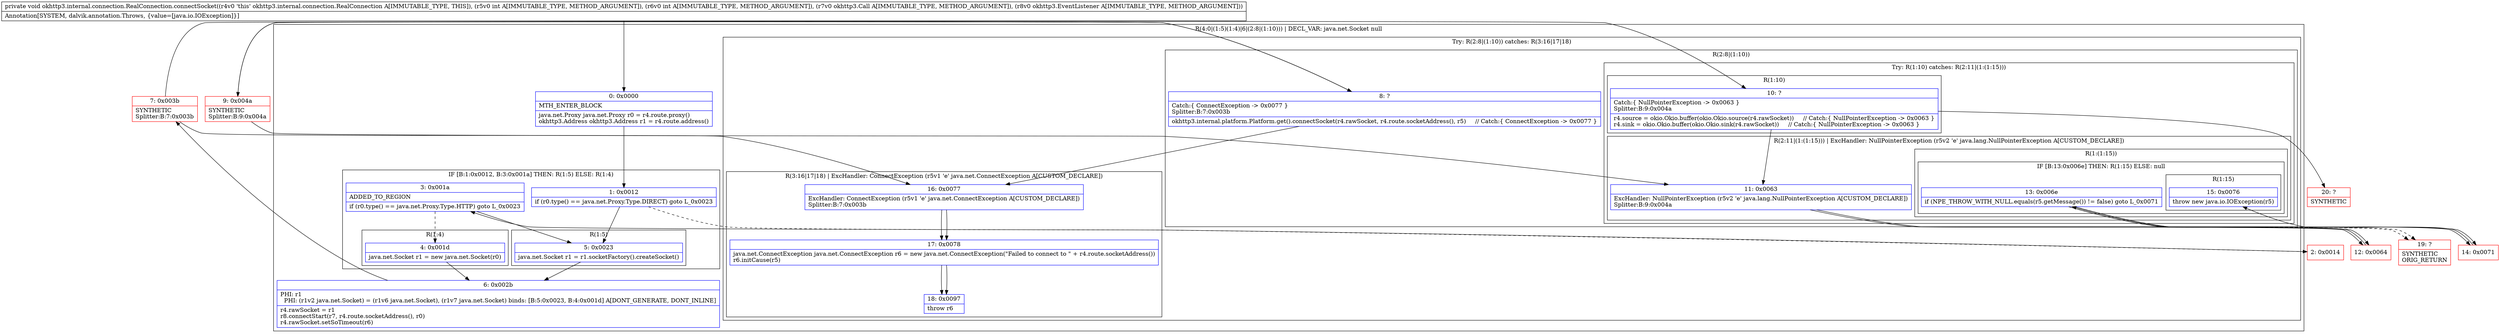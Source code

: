 digraph "CFG forokhttp3.internal.connection.RealConnection.connectSocket(IILokhttp3\/Call;Lokhttp3\/EventListener;)V" {
subgraph cluster_Region_190284868 {
label = "R(4:0|(1:5)(1:4)|6|(2:8|(1:10))) | DECL_VAR: java.net.Socket null\l";
node [shape=record,color=blue];
Node_0 [shape=record,label="{0\:\ 0x0000|MTH_ENTER_BLOCK\l|java.net.Proxy java.net.Proxy r0 = r4.route.proxy()\lokhttp3.Address okhttp3.Address r1 = r4.route.address()\l}"];
subgraph cluster_IfRegion_2059999192 {
label = "IF [B:1:0x0012, B:3:0x001a] THEN: R(1:5) ELSE: R(1:4)";
node [shape=record,color=blue];
Node_1 [shape=record,label="{1\:\ 0x0012|if (r0.type() == java.net.Proxy.Type.DIRECT) goto L_0x0023\l}"];
Node_3 [shape=record,label="{3\:\ 0x001a|ADDED_TO_REGION\l|if (r0.type() == java.net.Proxy.Type.HTTP) goto L_0x0023\l}"];
subgraph cluster_Region_1036712532 {
label = "R(1:5)";
node [shape=record,color=blue];
Node_5 [shape=record,label="{5\:\ 0x0023|java.net.Socket r1 = r1.socketFactory().createSocket()\l}"];
}
subgraph cluster_Region_1578544654 {
label = "R(1:4)";
node [shape=record,color=blue];
Node_4 [shape=record,label="{4\:\ 0x001d|java.net.Socket r1 = new java.net.Socket(r0)\l}"];
}
}
Node_6 [shape=record,label="{6\:\ 0x002b|PHI: r1 \l  PHI: (r1v2 java.net.Socket) = (r1v6 java.net.Socket), (r1v7 java.net.Socket) binds: [B:5:0x0023, B:4:0x001d] A[DONT_GENERATE, DONT_INLINE]\l|r4.rawSocket = r1\lr8.connectStart(r7, r4.route.socketAddress(), r0)\lr4.rawSocket.setSoTimeout(r6)\l}"];
subgraph cluster_TryCatchRegion_511933380 {
label = "Try: R(2:8|(1:10)) catches: R(3:16|17|18)";
node [shape=record,color=blue];
subgraph cluster_Region_1190077555 {
label = "R(2:8|(1:10))";
node [shape=record,color=blue];
Node_8 [shape=record,label="{8\:\ ?|Catch:\{ ConnectException \-\> 0x0077 \}\lSplitter:B:7:0x003b\l|okhttp3.internal.platform.Platform.get().connectSocket(r4.rawSocket, r4.route.socketAddress(), r5)     \/\/ Catch:\{ ConnectException \-\> 0x0077 \}\l}"];
subgraph cluster_TryCatchRegion_540938090 {
label = "Try: R(1:10) catches: R(2:11|(1:(1:15)))";
node [shape=record,color=blue];
subgraph cluster_Region_1444605207 {
label = "R(1:10)";
node [shape=record,color=blue];
Node_10 [shape=record,label="{10\:\ ?|Catch:\{ NullPointerException \-\> 0x0063 \}\lSplitter:B:9:0x004a\l|r4.source = okio.Okio.buffer(okio.Okio.source(r4.rawSocket))     \/\/ Catch:\{ NullPointerException \-\> 0x0063 \}\lr4.sink = okio.Okio.buffer(okio.Okio.sink(r4.rawSocket))     \/\/ Catch:\{ NullPointerException \-\> 0x0063 \}\l}"];
}
subgraph cluster_Region_1396896075 {
label = "R(2:11|(1:(1:15))) | ExcHandler: NullPointerException (r5v2 'e' java.lang.NullPointerException A[CUSTOM_DECLARE])\l";
node [shape=record,color=blue];
Node_11 [shape=record,label="{11\:\ 0x0063|ExcHandler: NullPointerException (r5v2 'e' java.lang.NullPointerException A[CUSTOM_DECLARE])\lSplitter:B:9:0x004a\l}"];
subgraph cluster_Region_1823579116 {
label = "R(1:(1:15))";
node [shape=record,color=blue];
subgraph cluster_IfRegion_1017420879 {
label = "IF [B:13:0x006e] THEN: R(1:15) ELSE: null";
node [shape=record,color=blue];
Node_13 [shape=record,label="{13\:\ 0x006e|if (NPE_THROW_WITH_NULL.equals(r5.getMessage()) != false) goto L_0x0071\l}"];
subgraph cluster_Region_1037544601 {
label = "R(1:15)";
node [shape=record,color=blue];
Node_15 [shape=record,label="{15\:\ 0x0076|throw new java.io.IOException(r5)\l}"];
}
}
}
}
}
}
subgraph cluster_Region_176700429 {
label = "R(3:16|17|18) | ExcHandler: ConnectException (r5v1 'e' java.net.ConnectException A[CUSTOM_DECLARE])\l";
node [shape=record,color=blue];
Node_16 [shape=record,label="{16\:\ 0x0077|ExcHandler: ConnectException (r5v1 'e' java.net.ConnectException A[CUSTOM_DECLARE])\lSplitter:B:7:0x003b\l}"];
Node_17 [shape=record,label="{17\:\ 0x0078|java.net.ConnectException java.net.ConnectException r6 = new java.net.ConnectException(\"Failed to connect to \" + r4.route.socketAddress())\lr6.initCause(r5)\l}"];
Node_18 [shape=record,label="{18\:\ 0x0097|throw r6\l}"];
}
}
}
subgraph cluster_Region_176700429 {
label = "R(3:16|17|18) | ExcHandler: ConnectException (r5v1 'e' java.net.ConnectException A[CUSTOM_DECLARE])\l";
node [shape=record,color=blue];
Node_16 [shape=record,label="{16\:\ 0x0077|ExcHandler: ConnectException (r5v1 'e' java.net.ConnectException A[CUSTOM_DECLARE])\lSplitter:B:7:0x003b\l}"];
Node_17 [shape=record,label="{17\:\ 0x0078|java.net.ConnectException java.net.ConnectException r6 = new java.net.ConnectException(\"Failed to connect to \" + r4.route.socketAddress())\lr6.initCause(r5)\l}"];
Node_18 [shape=record,label="{18\:\ 0x0097|throw r6\l}"];
}
subgraph cluster_Region_1396896075 {
label = "R(2:11|(1:(1:15))) | ExcHandler: NullPointerException (r5v2 'e' java.lang.NullPointerException A[CUSTOM_DECLARE])\l";
node [shape=record,color=blue];
Node_11 [shape=record,label="{11\:\ 0x0063|ExcHandler: NullPointerException (r5v2 'e' java.lang.NullPointerException A[CUSTOM_DECLARE])\lSplitter:B:9:0x004a\l}"];
subgraph cluster_Region_1823579116 {
label = "R(1:(1:15))";
node [shape=record,color=blue];
subgraph cluster_IfRegion_1017420879 {
label = "IF [B:13:0x006e] THEN: R(1:15) ELSE: null";
node [shape=record,color=blue];
Node_13 [shape=record,label="{13\:\ 0x006e|if (NPE_THROW_WITH_NULL.equals(r5.getMessage()) != false) goto L_0x0071\l}"];
subgraph cluster_Region_1037544601 {
label = "R(1:15)";
node [shape=record,color=blue];
Node_15 [shape=record,label="{15\:\ 0x0076|throw new java.io.IOException(r5)\l}"];
}
}
}
}
Node_2 [shape=record,color=red,label="{2\:\ 0x0014}"];
Node_7 [shape=record,color=red,label="{7\:\ 0x003b|SYNTHETIC\lSplitter:B:7:0x003b\l}"];
Node_9 [shape=record,color=red,label="{9\:\ 0x004a|SYNTHETIC\lSplitter:B:9:0x004a\l}"];
Node_12 [shape=record,color=red,label="{12\:\ 0x0064}"];
Node_14 [shape=record,color=red,label="{14\:\ 0x0071}"];
Node_19 [shape=record,color=red,label="{19\:\ ?|SYNTHETIC\lORIG_RETURN\l}"];
Node_20 [shape=record,color=red,label="{20\:\ ?|SYNTHETIC\l}"];
MethodNode[shape=record,label="{private void okhttp3.internal.connection.RealConnection.connectSocket((r4v0 'this' okhttp3.internal.connection.RealConnection A[IMMUTABLE_TYPE, THIS]), (r5v0 int A[IMMUTABLE_TYPE, METHOD_ARGUMENT]), (r6v0 int A[IMMUTABLE_TYPE, METHOD_ARGUMENT]), (r7v0 okhttp3.Call A[IMMUTABLE_TYPE, METHOD_ARGUMENT]), (r8v0 okhttp3.EventListener A[IMMUTABLE_TYPE, METHOD_ARGUMENT]))  | Annotation[SYSTEM, dalvik.annotation.Throws, \{value=[java.io.IOException]\}]\l}"];
MethodNode -> Node_0;
Node_0 -> Node_1;
Node_1 -> Node_2[style=dashed];
Node_1 -> Node_5;
Node_3 -> Node_4[style=dashed];
Node_3 -> Node_5;
Node_5 -> Node_6;
Node_4 -> Node_6;
Node_6 -> Node_7;
Node_8 -> Node_9;
Node_8 -> Node_16;
Node_10 -> Node_11;
Node_10 -> Node_20;
Node_11 -> Node_12;
Node_13 -> Node_14;
Node_13 -> Node_19[style=dashed];
Node_16 -> Node_17;
Node_17 -> Node_18;
Node_16 -> Node_17;
Node_17 -> Node_18;
Node_11 -> Node_12;
Node_13 -> Node_14;
Node_13 -> Node_19[style=dashed];
Node_2 -> Node_3;
Node_7 -> Node_8;
Node_7 -> Node_16;
Node_9 -> Node_10;
Node_9 -> Node_11;
Node_12 -> Node_13;
Node_14 -> Node_15;
}

